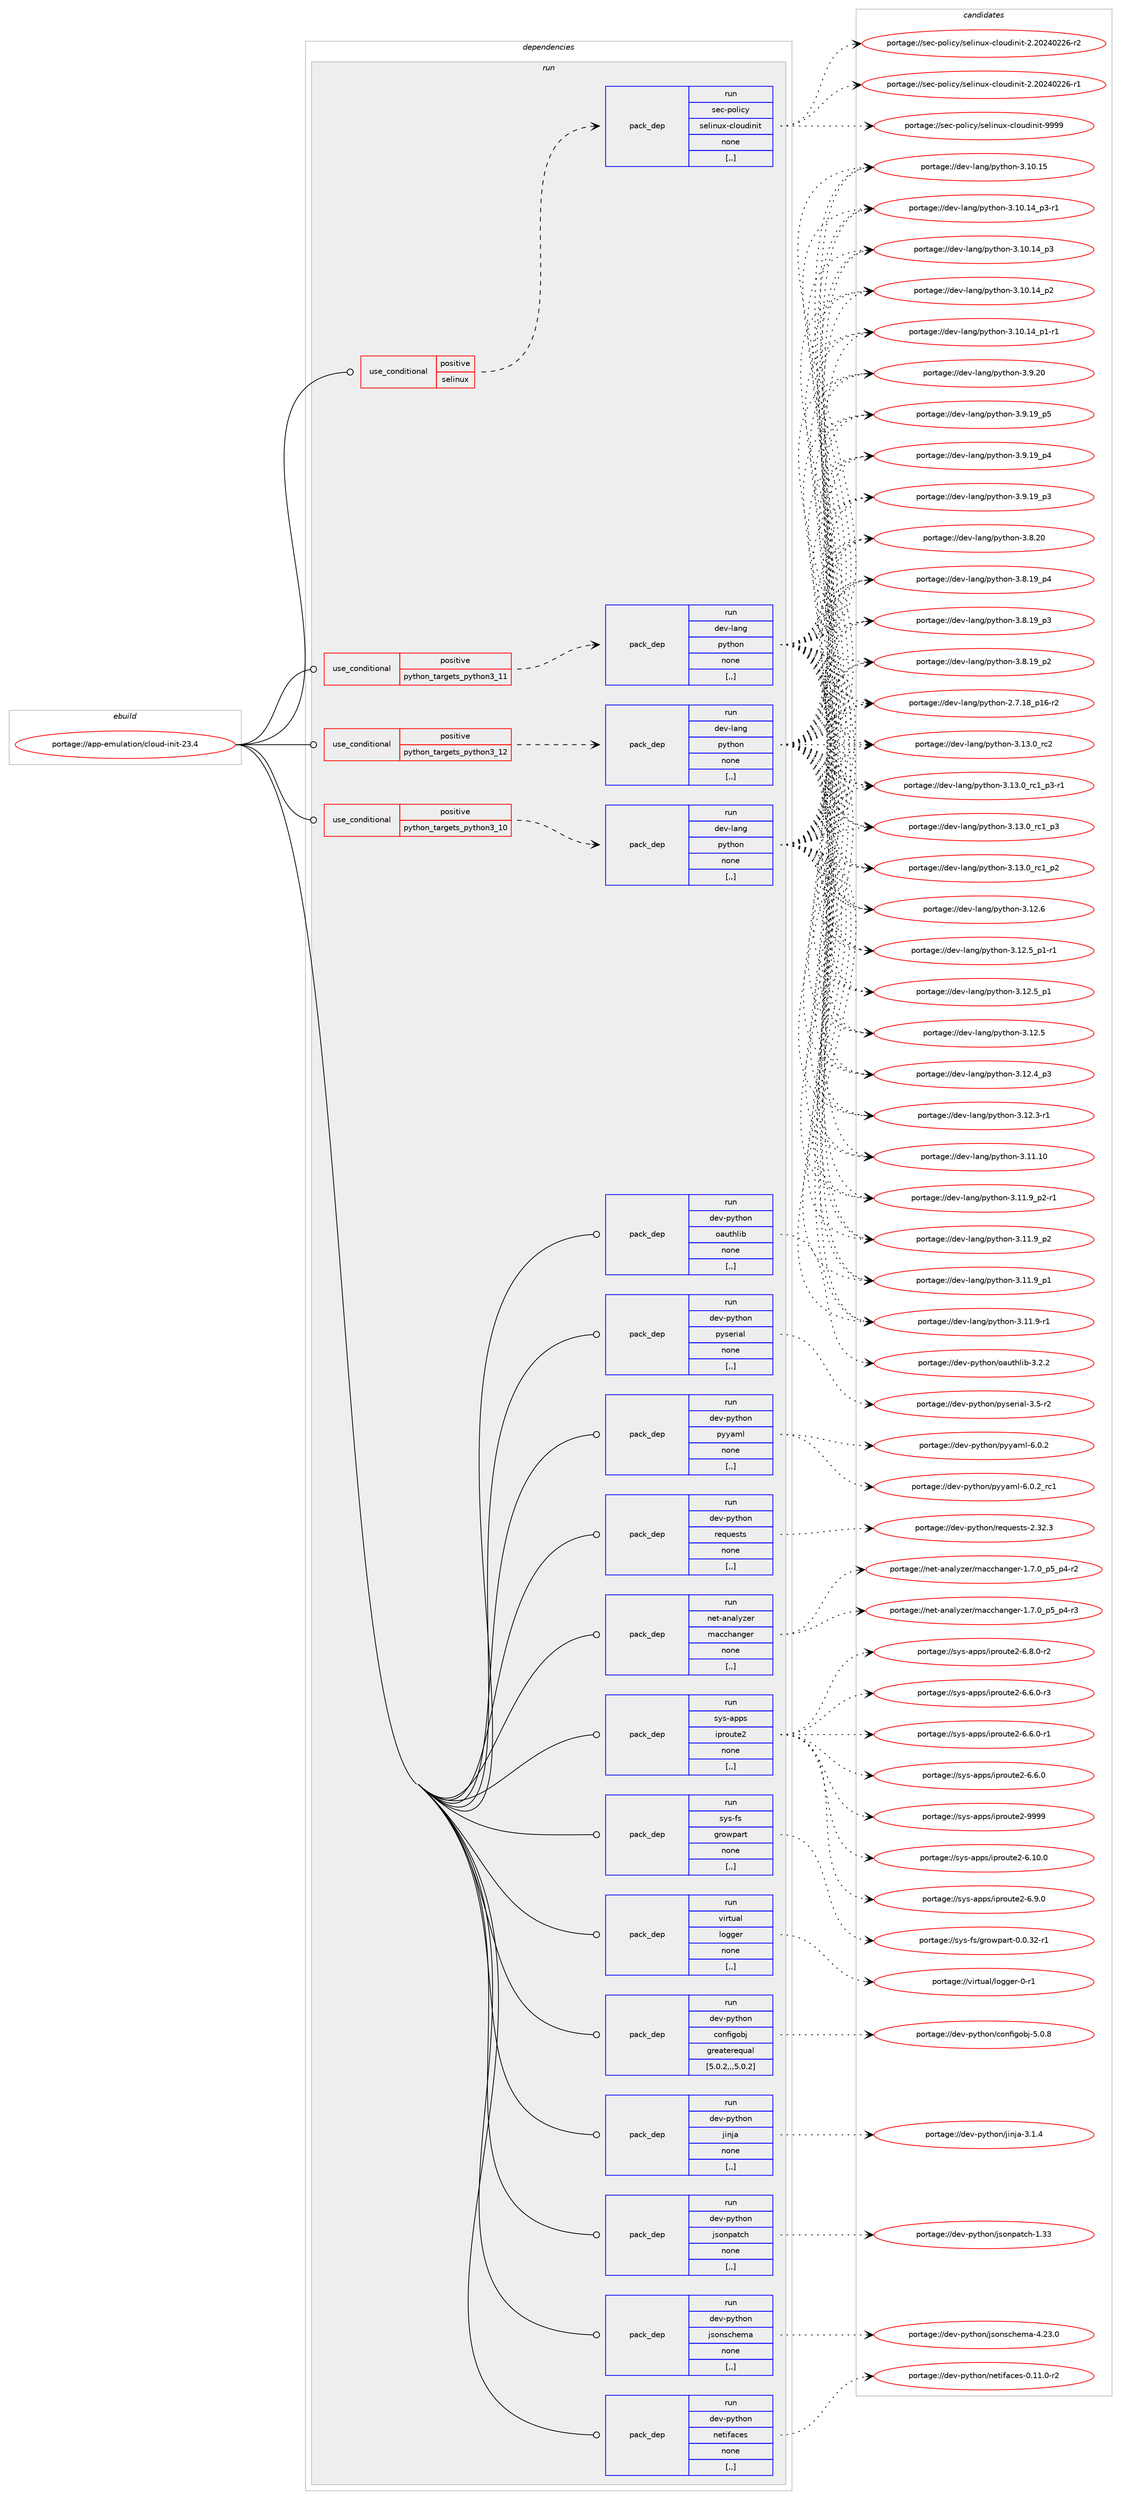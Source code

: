 digraph prolog {

# *************
# Graph options
# *************

newrank=true;
concentrate=true;
compound=true;
graph [rankdir=LR,fontname=Helvetica,fontsize=10,ranksep=1.5];#, ranksep=2.5, nodesep=0.2];
edge  [arrowhead=vee];
node  [fontname=Helvetica,fontsize=10];

# **********
# The ebuild
# **********

subgraph cluster_leftcol {
color=gray;
label=<<i>ebuild</i>>;
id [label="portage://app-emulation/cloud-init-23.4", color=red, width=4, href="../app-emulation/cloud-init-23.4.svg"];
}

# ****************
# The dependencies
# ****************

subgraph cluster_midcol {
color=gray;
label=<<i>dependencies</i>>;
subgraph cluster_compile {
fillcolor="#eeeeee";
style=filled;
label=<<i>compile</i>>;
}
subgraph cluster_compileandrun {
fillcolor="#eeeeee";
style=filled;
label=<<i>compile and run</i>>;
}
subgraph cluster_run {
fillcolor="#eeeeee";
style=filled;
label=<<i>run</i>>;
subgraph cond136195 {
dependency517515 [label=<<TABLE BORDER="0" CELLBORDER="1" CELLSPACING="0" CELLPADDING="4"><TR><TD ROWSPAN="3" CELLPADDING="10">use_conditional</TD></TR><TR><TD>positive</TD></TR><TR><TD>python_targets_python3_10</TD></TR></TABLE>>, shape=none, color=red];
subgraph pack377569 {
dependency517516 [label=<<TABLE BORDER="0" CELLBORDER="1" CELLSPACING="0" CELLPADDING="4" WIDTH="220"><TR><TD ROWSPAN="6" CELLPADDING="30">pack_dep</TD></TR><TR><TD WIDTH="110">run</TD></TR><TR><TD>dev-lang</TD></TR><TR><TD>python</TD></TR><TR><TD>none</TD></TR><TR><TD>[,,]</TD></TR></TABLE>>, shape=none, color=blue];
}
dependency517515:e -> dependency517516:w [weight=20,style="dashed",arrowhead="vee"];
}
id:e -> dependency517515:w [weight=20,style="solid",arrowhead="odot"];
subgraph cond136196 {
dependency517517 [label=<<TABLE BORDER="0" CELLBORDER="1" CELLSPACING="0" CELLPADDING="4"><TR><TD ROWSPAN="3" CELLPADDING="10">use_conditional</TD></TR><TR><TD>positive</TD></TR><TR><TD>python_targets_python3_11</TD></TR></TABLE>>, shape=none, color=red];
subgraph pack377570 {
dependency517518 [label=<<TABLE BORDER="0" CELLBORDER="1" CELLSPACING="0" CELLPADDING="4" WIDTH="220"><TR><TD ROWSPAN="6" CELLPADDING="30">pack_dep</TD></TR><TR><TD WIDTH="110">run</TD></TR><TR><TD>dev-lang</TD></TR><TR><TD>python</TD></TR><TR><TD>none</TD></TR><TR><TD>[,,]</TD></TR></TABLE>>, shape=none, color=blue];
}
dependency517517:e -> dependency517518:w [weight=20,style="dashed",arrowhead="vee"];
}
id:e -> dependency517517:w [weight=20,style="solid",arrowhead="odot"];
subgraph cond136197 {
dependency517519 [label=<<TABLE BORDER="0" CELLBORDER="1" CELLSPACING="0" CELLPADDING="4"><TR><TD ROWSPAN="3" CELLPADDING="10">use_conditional</TD></TR><TR><TD>positive</TD></TR><TR><TD>python_targets_python3_12</TD></TR></TABLE>>, shape=none, color=red];
subgraph pack377571 {
dependency517520 [label=<<TABLE BORDER="0" CELLBORDER="1" CELLSPACING="0" CELLPADDING="4" WIDTH="220"><TR><TD ROWSPAN="6" CELLPADDING="30">pack_dep</TD></TR><TR><TD WIDTH="110">run</TD></TR><TR><TD>dev-lang</TD></TR><TR><TD>python</TD></TR><TR><TD>none</TD></TR><TR><TD>[,,]</TD></TR></TABLE>>, shape=none, color=blue];
}
dependency517519:e -> dependency517520:w [weight=20,style="dashed",arrowhead="vee"];
}
id:e -> dependency517519:w [weight=20,style="solid",arrowhead="odot"];
subgraph cond136198 {
dependency517521 [label=<<TABLE BORDER="0" CELLBORDER="1" CELLSPACING="0" CELLPADDING="4"><TR><TD ROWSPAN="3" CELLPADDING="10">use_conditional</TD></TR><TR><TD>positive</TD></TR><TR><TD>selinux</TD></TR></TABLE>>, shape=none, color=red];
subgraph pack377572 {
dependency517522 [label=<<TABLE BORDER="0" CELLBORDER="1" CELLSPACING="0" CELLPADDING="4" WIDTH="220"><TR><TD ROWSPAN="6" CELLPADDING="30">pack_dep</TD></TR><TR><TD WIDTH="110">run</TD></TR><TR><TD>sec-policy</TD></TR><TR><TD>selinux-cloudinit</TD></TR><TR><TD>none</TD></TR><TR><TD>[,,]</TD></TR></TABLE>>, shape=none, color=blue];
}
dependency517521:e -> dependency517522:w [weight=20,style="dashed",arrowhead="vee"];
}
id:e -> dependency517521:w [weight=20,style="solid",arrowhead="odot"];
subgraph pack377573 {
dependency517523 [label=<<TABLE BORDER="0" CELLBORDER="1" CELLSPACING="0" CELLPADDING="4" WIDTH="220"><TR><TD ROWSPAN="6" CELLPADDING="30">pack_dep</TD></TR><TR><TD WIDTH="110">run</TD></TR><TR><TD>dev-python</TD></TR><TR><TD>configobj</TD></TR><TR><TD>greaterequal</TD></TR><TR><TD>[5.0.2,,,5.0.2]</TD></TR></TABLE>>, shape=none, color=blue];
}
id:e -> dependency517523:w [weight=20,style="solid",arrowhead="odot"];
subgraph pack377574 {
dependency517524 [label=<<TABLE BORDER="0" CELLBORDER="1" CELLSPACING="0" CELLPADDING="4" WIDTH="220"><TR><TD ROWSPAN="6" CELLPADDING="30">pack_dep</TD></TR><TR><TD WIDTH="110">run</TD></TR><TR><TD>dev-python</TD></TR><TR><TD>jinja</TD></TR><TR><TD>none</TD></TR><TR><TD>[,,]</TD></TR></TABLE>>, shape=none, color=blue];
}
id:e -> dependency517524:w [weight=20,style="solid",arrowhead="odot"];
subgraph pack377575 {
dependency517525 [label=<<TABLE BORDER="0" CELLBORDER="1" CELLSPACING="0" CELLPADDING="4" WIDTH="220"><TR><TD ROWSPAN="6" CELLPADDING="30">pack_dep</TD></TR><TR><TD WIDTH="110">run</TD></TR><TR><TD>dev-python</TD></TR><TR><TD>jsonpatch</TD></TR><TR><TD>none</TD></TR><TR><TD>[,,]</TD></TR></TABLE>>, shape=none, color=blue];
}
id:e -> dependency517525:w [weight=20,style="solid",arrowhead="odot"];
subgraph pack377576 {
dependency517526 [label=<<TABLE BORDER="0" CELLBORDER="1" CELLSPACING="0" CELLPADDING="4" WIDTH="220"><TR><TD ROWSPAN="6" CELLPADDING="30">pack_dep</TD></TR><TR><TD WIDTH="110">run</TD></TR><TR><TD>dev-python</TD></TR><TR><TD>jsonschema</TD></TR><TR><TD>none</TD></TR><TR><TD>[,,]</TD></TR></TABLE>>, shape=none, color=blue];
}
id:e -> dependency517526:w [weight=20,style="solid",arrowhead="odot"];
subgraph pack377577 {
dependency517527 [label=<<TABLE BORDER="0" CELLBORDER="1" CELLSPACING="0" CELLPADDING="4" WIDTH="220"><TR><TD ROWSPAN="6" CELLPADDING="30">pack_dep</TD></TR><TR><TD WIDTH="110">run</TD></TR><TR><TD>dev-python</TD></TR><TR><TD>netifaces</TD></TR><TR><TD>none</TD></TR><TR><TD>[,,]</TD></TR></TABLE>>, shape=none, color=blue];
}
id:e -> dependency517527:w [weight=20,style="solid",arrowhead="odot"];
subgraph pack377578 {
dependency517528 [label=<<TABLE BORDER="0" CELLBORDER="1" CELLSPACING="0" CELLPADDING="4" WIDTH="220"><TR><TD ROWSPAN="6" CELLPADDING="30">pack_dep</TD></TR><TR><TD WIDTH="110">run</TD></TR><TR><TD>dev-python</TD></TR><TR><TD>oauthlib</TD></TR><TR><TD>none</TD></TR><TR><TD>[,,]</TD></TR></TABLE>>, shape=none, color=blue];
}
id:e -> dependency517528:w [weight=20,style="solid",arrowhead="odot"];
subgraph pack377579 {
dependency517529 [label=<<TABLE BORDER="0" CELLBORDER="1" CELLSPACING="0" CELLPADDING="4" WIDTH="220"><TR><TD ROWSPAN="6" CELLPADDING="30">pack_dep</TD></TR><TR><TD WIDTH="110">run</TD></TR><TR><TD>dev-python</TD></TR><TR><TD>pyserial</TD></TR><TR><TD>none</TD></TR><TR><TD>[,,]</TD></TR></TABLE>>, shape=none, color=blue];
}
id:e -> dependency517529:w [weight=20,style="solid",arrowhead="odot"];
subgraph pack377580 {
dependency517530 [label=<<TABLE BORDER="0" CELLBORDER="1" CELLSPACING="0" CELLPADDING="4" WIDTH="220"><TR><TD ROWSPAN="6" CELLPADDING="30">pack_dep</TD></TR><TR><TD WIDTH="110">run</TD></TR><TR><TD>dev-python</TD></TR><TR><TD>pyyaml</TD></TR><TR><TD>none</TD></TR><TR><TD>[,,]</TD></TR></TABLE>>, shape=none, color=blue];
}
id:e -> dependency517530:w [weight=20,style="solid",arrowhead="odot"];
subgraph pack377581 {
dependency517531 [label=<<TABLE BORDER="0" CELLBORDER="1" CELLSPACING="0" CELLPADDING="4" WIDTH="220"><TR><TD ROWSPAN="6" CELLPADDING="30">pack_dep</TD></TR><TR><TD WIDTH="110">run</TD></TR><TR><TD>dev-python</TD></TR><TR><TD>requests</TD></TR><TR><TD>none</TD></TR><TR><TD>[,,]</TD></TR></TABLE>>, shape=none, color=blue];
}
id:e -> dependency517531:w [weight=20,style="solid",arrowhead="odot"];
subgraph pack377582 {
dependency517532 [label=<<TABLE BORDER="0" CELLBORDER="1" CELLSPACING="0" CELLPADDING="4" WIDTH="220"><TR><TD ROWSPAN="6" CELLPADDING="30">pack_dep</TD></TR><TR><TD WIDTH="110">run</TD></TR><TR><TD>net-analyzer</TD></TR><TR><TD>macchanger</TD></TR><TR><TD>none</TD></TR><TR><TD>[,,]</TD></TR></TABLE>>, shape=none, color=blue];
}
id:e -> dependency517532:w [weight=20,style="solid",arrowhead="odot"];
subgraph pack377583 {
dependency517533 [label=<<TABLE BORDER="0" CELLBORDER="1" CELLSPACING="0" CELLPADDING="4" WIDTH="220"><TR><TD ROWSPAN="6" CELLPADDING="30">pack_dep</TD></TR><TR><TD WIDTH="110">run</TD></TR><TR><TD>sys-apps</TD></TR><TR><TD>iproute2</TD></TR><TR><TD>none</TD></TR><TR><TD>[,,]</TD></TR></TABLE>>, shape=none, color=blue];
}
id:e -> dependency517533:w [weight=20,style="solid",arrowhead="odot"];
subgraph pack377584 {
dependency517534 [label=<<TABLE BORDER="0" CELLBORDER="1" CELLSPACING="0" CELLPADDING="4" WIDTH="220"><TR><TD ROWSPAN="6" CELLPADDING="30">pack_dep</TD></TR><TR><TD WIDTH="110">run</TD></TR><TR><TD>sys-fs</TD></TR><TR><TD>growpart</TD></TR><TR><TD>none</TD></TR><TR><TD>[,,]</TD></TR></TABLE>>, shape=none, color=blue];
}
id:e -> dependency517534:w [weight=20,style="solid",arrowhead="odot"];
subgraph pack377585 {
dependency517535 [label=<<TABLE BORDER="0" CELLBORDER="1" CELLSPACING="0" CELLPADDING="4" WIDTH="220"><TR><TD ROWSPAN="6" CELLPADDING="30">pack_dep</TD></TR><TR><TD WIDTH="110">run</TD></TR><TR><TD>virtual</TD></TR><TR><TD>logger</TD></TR><TR><TD>none</TD></TR><TR><TD>[,,]</TD></TR></TABLE>>, shape=none, color=blue];
}
id:e -> dependency517535:w [weight=20,style="solid",arrowhead="odot"];
}
}

# **************
# The candidates
# **************

subgraph cluster_choices {
rank=same;
color=gray;
label=<<i>candidates</i>>;

subgraph choice377569 {
color=black;
nodesep=1;
choice10010111845108971101034711212111610411111045514649514648951149950 [label="portage://dev-lang/python-3.13.0_rc2", color=red, width=4,href="../dev-lang/python-3.13.0_rc2.svg"];
choice1001011184510897110103471121211161041111104551464951464895114994995112514511449 [label="portage://dev-lang/python-3.13.0_rc1_p3-r1", color=red, width=4,href="../dev-lang/python-3.13.0_rc1_p3-r1.svg"];
choice100101118451089711010347112121116104111110455146495146489511499499511251 [label="portage://dev-lang/python-3.13.0_rc1_p3", color=red, width=4,href="../dev-lang/python-3.13.0_rc1_p3.svg"];
choice100101118451089711010347112121116104111110455146495146489511499499511250 [label="portage://dev-lang/python-3.13.0_rc1_p2", color=red, width=4,href="../dev-lang/python-3.13.0_rc1_p2.svg"];
choice10010111845108971101034711212111610411111045514649504654 [label="portage://dev-lang/python-3.12.6", color=red, width=4,href="../dev-lang/python-3.12.6.svg"];
choice1001011184510897110103471121211161041111104551464950465395112494511449 [label="portage://dev-lang/python-3.12.5_p1-r1", color=red, width=4,href="../dev-lang/python-3.12.5_p1-r1.svg"];
choice100101118451089711010347112121116104111110455146495046539511249 [label="portage://dev-lang/python-3.12.5_p1", color=red, width=4,href="../dev-lang/python-3.12.5_p1.svg"];
choice10010111845108971101034711212111610411111045514649504653 [label="portage://dev-lang/python-3.12.5", color=red, width=4,href="../dev-lang/python-3.12.5.svg"];
choice100101118451089711010347112121116104111110455146495046529511251 [label="portage://dev-lang/python-3.12.4_p3", color=red, width=4,href="../dev-lang/python-3.12.4_p3.svg"];
choice100101118451089711010347112121116104111110455146495046514511449 [label="portage://dev-lang/python-3.12.3-r1", color=red, width=4,href="../dev-lang/python-3.12.3-r1.svg"];
choice1001011184510897110103471121211161041111104551464949464948 [label="portage://dev-lang/python-3.11.10", color=red, width=4,href="../dev-lang/python-3.11.10.svg"];
choice1001011184510897110103471121211161041111104551464949465795112504511449 [label="portage://dev-lang/python-3.11.9_p2-r1", color=red, width=4,href="../dev-lang/python-3.11.9_p2-r1.svg"];
choice100101118451089711010347112121116104111110455146494946579511250 [label="portage://dev-lang/python-3.11.9_p2", color=red, width=4,href="../dev-lang/python-3.11.9_p2.svg"];
choice100101118451089711010347112121116104111110455146494946579511249 [label="portage://dev-lang/python-3.11.9_p1", color=red, width=4,href="../dev-lang/python-3.11.9_p1.svg"];
choice100101118451089711010347112121116104111110455146494946574511449 [label="portage://dev-lang/python-3.11.9-r1", color=red, width=4,href="../dev-lang/python-3.11.9-r1.svg"];
choice1001011184510897110103471121211161041111104551464948464953 [label="portage://dev-lang/python-3.10.15", color=red, width=4,href="../dev-lang/python-3.10.15.svg"];
choice100101118451089711010347112121116104111110455146494846495295112514511449 [label="portage://dev-lang/python-3.10.14_p3-r1", color=red, width=4,href="../dev-lang/python-3.10.14_p3-r1.svg"];
choice10010111845108971101034711212111610411111045514649484649529511251 [label="portage://dev-lang/python-3.10.14_p3", color=red, width=4,href="../dev-lang/python-3.10.14_p3.svg"];
choice10010111845108971101034711212111610411111045514649484649529511250 [label="portage://dev-lang/python-3.10.14_p2", color=red, width=4,href="../dev-lang/python-3.10.14_p2.svg"];
choice100101118451089711010347112121116104111110455146494846495295112494511449 [label="portage://dev-lang/python-3.10.14_p1-r1", color=red, width=4,href="../dev-lang/python-3.10.14_p1-r1.svg"];
choice10010111845108971101034711212111610411111045514657465048 [label="portage://dev-lang/python-3.9.20", color=red, width=4,href="../dev-lang/python-3.9.20.svg"];
choice100101118451089711010347112121116104111110455146574649579511253 [label="portage://dev-lang/python-3.9.19_p5", color=red, width=4,href="../dev-lang/python-3.9.19_p5.svg"];
choice100101118451089711010347112121116104111110455146574649579511252 [label="portage://dev-lang/python-3.9.19_p4", color=red, width=4,href="../dev-lang/python-3.9.19_p4.svg"];
choice100101118451089711010347112121116104111110455146574649579511251 [label="portage://dev-lang/python-3.9.19_p3", color=red, width=4,href="../dev-lang/python-3.9.19_p3.svg"];
choice10010111845108971101034711212111610411111045514656465048 [label="portage://dev-lang/python-3.8.20", color=red, width=4,href="../dev-lang/python-3.8.20.svg"];
choice100101118451089711010347112121116104111110455146564649579511252 [label="portage://dev-lang/python-3.8.19_p4", color=red, width=4,href="../dev-lang/python-3.8.19_p4.svg"];
choice100101118451089711010347112121116104111110455146564649579511251 [label="portage://dev-lang/python-3.8.19_p3", color=red, width=4,href="../dev-lang/python-3.8.19_p3.svg"];
choice100101118451089711010347112121116104111110455146564649579511250 [label="portage://dev-lang/python-3.8.19_p2", color=red, width=4,href="../dev-lang/python-3.8.19_p2.svg"];
choice100101118451089711010347112121116104111110455046554649569511249544511450 [label="portage://dev-lang/python-2.7.18_p16-r2", color=red, width=4,href="../dev-lang/python-2.7.18_p16-r2.svg"];
dependency517516:e -> choice10010111845108971101034711212111610411111045514649514648951149950:w [style=dotted,weight="100"];
dependency517516:e -> choice1001011184510897110103471121211161041111104551464951464895114994995112514511449:w [style=dotted,weight="100"];
dependency517516:e -> choice100101118451089711010347112121116104111110455146495146489511499499511251:w [style=dotted,weight="100"];
dependency517516:e -> choice100101118451089711010347112121116104111110455146495146489511499499511250:w [style=dotted,weight="100"];
dependency517516:e -> choice10010111845108971101034711212111610411111045514649504654:w [style=dotted,weight="100"];
dependency517516:e -> choice1001011184510897110103471121211161041111104551464950465395112494511449:w [style=dotted,weight="100"];
dependency517516:e -> choice100101118451089711010347112121116104111110455146495046539511249:w [style=dotted,weight="100"];
dependency517516:e -> choice10010111845108971101034711212111610411111045514649504653:w [style=dotted,weight="100"];
dependency517516:e -> choice100101118451089711010347112121116104111110455146495046529511251:w [style=dotted,weight="100"];
dependency517516:e -> choice100101118451089711010347112121116104111110455146495046514511449:w [style=dotted,weight="100"];
dependency517516:e -> choice1001011184510897110103471121211161041111104551464949464948:w [style=dotted,weight="100"];
dependency517516:e -> choice1001011184510897110103471121211161041111104551464949465795112504511449:w [style=dotted,weight="100"];
dependency517516:e -> choice100101118451089711010347112121116104111110455146494946579511250:w [style=dotted,weight="100"];
dependency517516:e -> choice100101118451089711010347112121116104111110455146494946579511249:w [style=dotted,weight="100"];
dependency517516:e -> choice100101118451089711010347112121116104111110455146494946574511449:w [style=dotted,weight="100"];
dependency517516:e -> choice1001011184510897110103471121211161041111104551464948464953:w [style=dotted,weight="100"];
dependency517516:e -> choice100101118451089711010347112121116104111110455146494846495295112514511449:w [style=dotted,weight="100"];
dependency517516:e -> choice10010111845108971101034711212111610411111045514649484649529511251:w [style=dotted,weight="100"];
dependency517516:e -> choice10010111845108971101034711212111610411111045514649484649529511250:w [style=dotted,weight="100"];
dependency517516:e -> choice100101118451089711010347112121116104111110455146494846495295112494511449:w [style=dotted,weight="100"];
dependency517516:e -> choice10010111845108971101034711212111610411111045514657465048:w [style=dotted,weight="100"];
dependency517516:e -> choice100101118451089711010347112121116104111110455146574649579511253:w [style=dotted,weight="100"];
dependency517516:e -> choice100101118451089711010347112121116104111110455146574649579511252:w [style=dotted,weight="100"];
dependency517516:e -> choice100101118451089711010347112121116104111110455146574649579511251:w [style=dotted,weight="100"];
dependency517516:e -> choice10010111845108971101034711212111610411111045514656465048:w [style=dotted,weight="100"];
dependency517516:e -> choice100101118451089711010347112121116104111110455146564649579511252:w [style=dotted,weight="100"];
dependency517516:e -> choice100101118451089711010347112121116104111110455146564649579511251:w [style=dotted,weight="100"];
dependency517516:e -> choice100101118451089711010347112121116104111110455146564649579511250:w [style=dotted,weight="100"];
dependency517516:e -> choice100101118451089711010347112121116104111110455046554649569511249544511450:w [style=dotted,weight="100"];
}
subgraph choice377570 {
color=black;
nodesep=1;
choice10010111845108971101034711212111610411111045514649514648951149950 [label="portage://dev-lang/python-3.13.0_rc2", color=red, width=4,href="../dev-lang/python-3.13.0_rc2.svg"];
choice1001011184510897110103471121211161041111104551464951464895114994995112514511449 [label="portage://dev-lang/python-3.13.0_rc1_p3-r1", color=red, width=4,href="../dev-lang/python-3.13.0_rc1_p3-r1.svg"];
choice100101118451089711010347112121116104111110455146495146489511499499511251 [label="portage://dev-lang/python-3.13.0_rc1_p3", color=red, width=4,href="../dev-lang/python-3.13.0_rc1_p3.svg"];
choice100101118451089711010347112121116104111110455146495146489511499499511250 [label="portage://dev-lang/python-3.13.0_rc1_p2", color=red, width=4,href="../dev-lang/python-3.13.0_rc1_p2.svg"];
choice10010111845108971101034711212111610411111045514649504654 [label="portage://dev-lang/python-3.12.6", color=red, width=4,href="../dev-lang/python-3.12.6.svg"];
choice1001011184510897110103471121211161041111104551464950465395112494511449 [label="portage://dev-lang/python-3.12.5_p1-r1", color=red, width=4,href="../dev-lang/python-3.12.5_p1-r1.svg"];
choice100101118451089711010347112121116104111110455146495046539511249 [label="portage://dev-lang/python-3.12.5_p1", color=red, width=4,href="../dev-lang/python-3.12.5_p1.svg"];
choice10010111845108971101034711212111610411111045514649504653 [label="portage://dev-lang/python-3.12.5", color=red, width=4,href="../dev-lang/python-3.12.5.svg"];
choice100101118451089711010347112121116104111110455146495046529511251 [label="portage://dev-lang/python-3.12.4_p3", color=red, width=4,href="../dev-lang/python-3.12.4_p3.svg"];
choice100101118451089711010347112121116104111110455146495046514511449 [label="portage://dev-lang/python-3.12.3-r1", color=red, width=4,href="../dev-lang/python-3.12.3-r1.svg"];
choice1001011184510897110103471121211161041111104551464949464948 [label="portage://dev-lang/python-3.11.10", color=red, width=4,href="../dev-lang/python-3.11.10.svg"];
choice1001011184510897110103471121211161041111104551464949465795112504511449 [label="portage://dev-lang/python-3.11.9_p2-r1", color=red, width=4,href="../dev-lang/python-3.11.9_p2-r1.svg"];
choice100101118451089711010347112121116104111110455146494946579511250 [label="portage://dev-lang/python-3.11.9_p2", color=red, width=4,href="../dev-lang/python-3.11.9_p2.svg"];
choice100101118451089711010347112121116104111110455146494946579511249 [label="portage://dev-lang/python-3.11.9_p1", color=red, width=4,href="../dev-lang/python-3.11.9_p1.svg"];
choice100101118451089711010347112121116104111110455146494946574511449 [label="portage://dev-lang/python-3.11.9-r1", color=red, width=4,href="../dev-lang/python-3.11.9-r1.svg"];
choice1001011184510897110103471121211161041111104551464948464953 [label="portage://dev-lang/python-3.10.15", color=red, width=4,href="../dev-lang/python-3.10.15.svg"];
choice100101118451089711010347112121116104111110455146494846495295112514511449 [label="portage://dev-lang/python-3.10.14_p3-r1", color=red, width=4,href="../dev-lang/python-3.10.14_p3-r1.svg"];
choice10010111845108971101034711212111610411111045514649484649529511251 [label="portage://dev-lang/python-3.10.14_p3", color=red, width=4,href="../dev-lang/python-3.10.14_p3.svg"];
choice10010111845108971101034711212111610411111045514649484649529511250 [label="portage://dev-lang/python-3.10.14_p2", color=red, width=4,href="../dev-lang/python-3.10.14_p2.svg"];
choice100101118451089711010347112121116104111110455146494846495295112494511449 [label="portage://dev-lang/python-3.10.14_p1-r1", color=red, width=4,href="../dev-lang/python-3.10.14_p1-r1.svg"];
choice10010111845108971101034711212111610411111045514657465048 [label="portage://dev-lang/python-3.9.20", color=red, width=4,href="../dev-lang/python-3.9.20.svg"];
choice100101118451089711010347112121116104111110455146574649579511253 [label="portage://dev-lang/python-3.9.19_p5", color=red, width=4,href="../dev-lang/python-3.9.19_p5.svg"];
choice100101118451089711010347112121116104111110455146574649579511252 [label="portage://dev-lang/python-3.9.19_p4", color=red, width=4,href="../dev-lang/python-3.9.19_p4.svg"];
choice100101118451089711010347112121116104111110455146574649579511251 [label="portage://dev-lang/python-3.9.19_p3", color=red, width=4,href="../dev-lang/python-3.9.19_p3.svg"];
choice10010111845108971101034711212111610411111045514656465048 [label="portage://dev-lang/python-3.8.20", color=red, width=4,href="../dev-lang/python-3.8.20.svg"];
choice100101118451089711010347112121116104111110455146564649579511252 [label="portage://dev-lang/python-3.8.19_p4", color=red, width=4,href="../dev-lang/python-3.8.19_p4.svg"];
choice100101118451089711010347112121116104111110455146564649579511251 [label="portage://dev-lang/python-3.8.19_p3", color=red, width=4,href="../dev-lang/python-3.8.19_p3.svg"];
choice100101118451089711010347112121116104111110455146564649579511250 [label="portage://dev-lang/python-3.8.19_p2", color=red, width=4,href="../dev-lang/python-3.8.19_p2.svg"];
choice100101118451089711010347112121116104111110455046554649569511249544511450 [label="portage://dev-lang/python-2.7.18_p16-r2", color=red, width=4,href="../dev-lang/python-2.7.18_p16-r2.svg"];
dependency517518:e -> choice10010111845108971101034711212111610411111045514649514648951149950:w [style=dotted,weight="100"];
dependency517518:e -> choice1001011184510897110103471121211161041111104551464951464895114994995112514511449:w [style=dotted,weight="100"];
dependency517518:e -> choice100101118451089711010347112121116104111110455146495146489511499499511251:w [style=dotted,weight="100"];
dependency517518:e -> choice100101118451089711010347112121116104111110455146495146489511499499511250:w [style=dotted,weight="100"];
dependency517518:e -> choice10010111845108971101034711212111610411111045514649504654:w [style=dotted,weight="100"];
dependency517518:e -> choice1001011184510897110103471121211161041111104551464950465395112494511449:w [style=dotted,weight="100"];
dependency517518:e -> choice100101118451089711010347112121116104111110455146495046539511249:w [style=dotted,weight="100"];
dependency517518:e -> choice10010111845108971101034711212111610411111045514649504653:w [style=dotted,weight="100"];
dependency517518:e -> choice100101118451089711010347112121116104111110455146495046529511251:w [style=dotted,weight="100"];
dependency517518:e -> choice100101118451089711010347112121116104111110455146495046514511449:w [style=dotted,weight="100"];
dependency517518:e -> choice1001011184510897110103471121211161041111104551464949464948:w [style=dotted,weight="100"];
dependency517518:e -> choice1001011184510897110103471121211161041111104551464949465795112504511449:w [style=dotted,weight="100"];
dependency517518:e -> choice100101118451089711010347112121116104111110455146494946579511250:w [style=dotted,weight="100"];
dependency517518:e -> choice100101118451089711010347112121116104111110455146494946579511249:w [style=dotted,weight="100"];
dependency517518:e -> choice100101118451089711010347112121116104111110455146494946574511449:w [style=dotted,weight="100"];
dependency517518:e -> choice1001011184510897110103471121211161041111104551464948464953:w [style=dotted,weight="100"];
dependency517518:e -> choice100101118451089711010347112121116104111110455146494846495295112514511449:w [style=dotted,weight="100"];
dependency517518:e -> choice10010111845108971101034711212111610411111045514649484649529511251:w [style=dotted,weight="100"];
dependency517518:e -> choice10010111845108971101034711212111610411111045514649484649529511250:w [style=dotted,weight="100"];
dependency517518:e -> choice100101118451089711010347112121116104111110455146494846495295112494511449:w [style=dotted,weight="100"];
dependency517518:e -> choice10010111845108971101034711212111610411111045514657465048:w [style=dotted,weight="100"];
dependency517518:e -> choice100101118451089711010347112121116104111110455146574649579511253:w [style=dotted,weight="100"];
dependency517518:e -> choice100101118451089711010347112121116104111110455146574649579511252:w [style=dotted,weight="100"];
dependency517518:e -> choice100101118451089711010347112121116104111110455146574649579511251:w [style=dotted,weight="100"];
dependency517518:e -> choice10010111845108971101034711212111610411111045514656465048:w [style=dotted,weight="100"];
dependency517518:e -> choice100101118451089711010347112121116104111110455146564649579511252:w [style=dotted,weight="100"];
dependency517518:e -> choice100101118451089711010347112121116104111110455146564649579511251:w [style=dotted,weight="100"];
dependency517518:e -> choice100101118451089711010347112121116104111110455146564649579511250:w [style=dotted,weight="100"];
dependency517518:e -> choice100101118451089711010347112121116104111110455046554649569511249544511450:w [style=dotted,weight="100"];
}
subgraph choice377571 {
color=black;
nodesep=1;
choice10010111845108971101034711212111610411111045514649514648951149950 [label="portage://dev-lang/python-3.13.0_rc2", color=red, width=4,href="../dev-lang/python-3.13.0_rc2.svg"];
choice1001011184510897110103471121211161041111104551464951464895114994995112514511449 [label="portage://dev-lang/python-3.13.0_rc1_p3-r1", color=red, width=4,href="../dev-lang/python-3.13.0_rc1_p3-r1.svg"];
choice100101118451089711010347112121116104111110455146495146489511499499511251 [label="portage://dev-lang/python-3.13.0_rc1_p3", color=red, width=4,href="../dev-lang/python-3.13.0_rc1_p3.svg"];
choice100101118451089711010347112121116104111110455146495146489511499499511250 [label="portage://dev-lang/python-3.13.0_rc1_p2", color=red, width=4,href="../dev-lang/python-3.13.0_rc1_p2.svg"];
choice10010111845108971101034711212111610411111045514649504654 [label="portage://dev-lang/python-3.12.6", color=red, width=4,href="../dev-lang/python-3.12.6.svg"];
choice1001011184510897110103471121211161041111104551464950465395112494511449 [label="portage://dev-lang/python-3.12.5_p1-r1", color=red, width=4,href="../dev-lang/python-3.12.5_p1-r1.svg"];
choice100101118451089711010347112121116104111110455146495046539511249 [label="portage://dev-lang/python-3.12.5_p1", color=red, width=4,href="../dev-lang/python-3.12.5_p1.svg"];
choice10010111845108971101034711212111610411111045514649504653 [label="portage://dev-lang/python-3.12.5", color=red, width=4,href="../dev-lang/python-3.12.5.svg"];
choice100101118451089711010347112121116104111110455146495046529511251 [label="portage://dev-lang/python-3.12.4_p3", color=red, width=4,href="../dev-lang/python-3.12.4_p3.svg"];
choice100101118451089711010347112121116104111110455146495046514511449 [label="portage://dev-lang/python-3.12.3-r1", color=red, width=4,href="../dev-lang/python-3.12.3-r1.svg"];
choice1001011184510897110103471121211161041111104551464949464948 [label="portage://dev-lang/python-3.11.10", color=red, width=4,href="../dev-lang/python-3.11.10.svg"];
choice1001011184510897110103471121211161041111104551464949465795112504511449 [label="portage://dev-lang/python-3.11.9_p2-r1", color=red, width=4,href="../dev-lang/python-3.11.9_p2-r1.svg"];
choice100101118451089711010347112121116104111110455146494946579511250 [label="portage://dev-lang/python-3.11.9_p2", color=red, width=4,href="../dev-lang/python-3.11.9_p2.svg"];
choice100101118451089711010347112121116104111110455146494946579511249 [label="portage://dev-lang/python-3.11.9_p1", color=red, width=4,href="../dev-lang/python-3.11.9_p1.svg"];
choice100101118451089711010347112121116104111110455146494946574511449 [label="portage://dev-lang/python-3.11.9-r1", color=red, width=4,href="../dev-lang/python-3.11.9-r1.svg"];
choice1001011184510897110103471121211161041111104551464948464953 [label="portage://dev-lang/python-3.10.15", color=red, width=4,href="../dev-lang/python-3.10.15.svg"];
choice100101118451089711010347112121116104111110455146494846495295112514511449 [label="portage://dev-lang/python-3.10.14_p3-r1", color=red, width=4,href="../dev-lang/python-3.10.14_p3-r1.svg"];
choice10010111845108971101034711212111610411111045514649484649529511251 [label="portage://dev-lang/python-3.10.14_p3", color=red, width=4,href="../dev-lang/python-3.10.14_p3.svg"];
choice10010111845108971101034711212111610411111045514649484649529511250 [label="portage://dev-lang/python-3.10.14_p2", color=red, width=4,href="../dev-lang/python-3.10.14_p2.svg"];
choice100101118451089711010347112121116104111110455146494846495295112494511449 [label="portage://dev-lang/python-3.10.14_p1-r1", color=red, width=4,href="../dev-lang/python-3.10.14_p1-r1.svg"];
choice10010111845108971101034711212111610411111045514657465048 [label="portage://dev-lang/python-3.9.20", color=red, width=4,href="../dev-lang/python-3.9.20.svg"];
choice100101118451089711010347112121116104111110455146574649579511253 [label="portage://dev-lang/python-3.9.19_p5", color=red, width=4,href="../dev-lang/python-3.9.19_p5.svg"];
choice100101118451089711010347112121116104111110455146574649579511252 [label="portage://dev-lang/python-3.9.19_p4", color=red, width=4,href="../dev-lang/python-3.9.19_p4.svg"];
choice100101118451089711010347112121116104111110455146574649579511251 [label="portage://dev-lang/python-3.9.19_p3", color=red, width=4,href="../dev-lang/python-3.9.19_p3.svg"];
choice10010111845108971101034711212111610411111045514656465048 [label="portage://dev-lang/python-3.8.20", color=red, width=4,href="../dev-lang/python-3.8.20.svg"];
choice100101118451089711010347112121116104111110455146564649579511252 [label="portage://dev-lang/python-3.8.19_p4", color=red, width=4,href="../dev-lang/python-3.8.19_p4.svg"];
choice100101118451089711010347112121116104111110455146564649579511251 [label="portage://dev-lang/python-3.8.19_p3", color=red, width=4,href="../dev-lang/python-3.8.19_p3.svg"];
choice100101118451089711010347112121116104111110455146564649579511250 [label="portage://dev-lang/python-3.8.19_p2", color=red, width=4,href="../dev-lang/python-3.8.19_p2.svg"];
choice100101118451089711010347112121116104111110455046554649569511249544511450 [label="portage://dev-lang/python-2.7.18_p16-r2", color=red, width=4,href="../dev-lang/python-2.7.18_p16-r2.svg"];
dependency517520:e -> choice10010111845108971101034711212111610411111045514649514648951149950:w [style=dotted,weight="100"];
dependency517520:e -> choice1001011184510897110103471121211161041111104551464951464895114994995112514511449:w [style=dotted,weight="100"];
dependency517520:e -> choice100101118451089711010347112121116104111110455146495146489511499499511251:w [style=dotted,weight="100"];
dependency517520:e -> choice100101118451089711010347112121116104111110455146495146489511499499511250:w [style=dotted,weight="100"];
dependency517520:e -> choice10010111845108971101034711212111610411111045514649504654:w [style=dotted,weight="100"];
dependency517520:e -> choice1001011184510897110103471121211161041111104551464950465395112494511449:w [style=dotted,weight="100"];
dependency517520:e -> choice100101118451089711010347112121116104111110455146495046539511249:w [style=dotted,weight="100"];
dependency517520:e -> choice10010111845108971101034711212111610411111045514649504653:w [style=dotted,weight="100"];
dependency517520:e -> choice100101118451089711010347112121116104111110455146495046529511251:w [style=dotted,weight="100"];
dependency517520:e -> choice100101118451089711010347112121116104111110455146495046514511449:w [style=dotted,weight="100"];
dependency517520:e -> choice1001011184510897110103471121211161041111104551464949464948:w [style=dotted,weight="100"];
dependency517520:e -> choice1001011184510897110103471121211161041111104551464949465795112504511449:w [style=dotted,weight="100"];
dependency517520:e -> choice100101118451089711010347112121116104111110455146494946579511250:w [style=dotted,weight="100"];
dependency517520:e -> choice100101118451089711010347112121116104111110455146494946579511249:w [style=dotted,weight="100"];
dependency517520:e -> choice100101118451089711010347112121116104111110455146494946574511449:w [style=dotted,weight="100"];
dependency517520:e -> choice1001011184510897110103471121211161041111104551464948464953:w [style=dotted,weight="100"];
dependency517520:e -> choice100101118451089711010347112121116104111110455146494846495295112514511449:w [style=dotted,weight="100"];
dependency517520:e -> choice10010111845108971101034711212111610411111045514649484649529511251:w [style=dotted,weight="100"];
dependency517520:e -> choice10010111845108971101034711212111610411111045514649484649529511250:w [style=dotted,weight="100"];
dependency517520:e -> choice100101118451089711010347112121116104111110455146494846495295112494511449:w [style=dotted,weight="100"];
dependency517520:e -> choice10010111845108971101034711212111610411111045514657465048:w [style=dotted,weight="100"];
dependency517520:e -> choice100101118451089711010347112121116104111110455146574649579511253:w [style=dotted,weight="100"];
dependency517520:e -> choice100101118451089711010347112121116104111110455146574649579511252:w [style=dotted,weight="100"];
dependency517520:e -> choice100101118451089711010347112121116104111110455146574649579511251:w [style=dotted,weight="100"];
dependency517520:e -> choice10010111845108971101034711212111610411111045514656465048:w [style=dotted,weight="100"];
dependency517520:e -> choice100101118451089711010347112121116104111110455146564649579511252:w [style=dotted,weight="100"];
dependency517520:e -> choice100101118451089711010347112121116104111110455146564649579511251:w [style=dotted,weight="100"];
dependency517520:e -> choice100101118451089711010347112121116104111110455146564649579511250:w [style=dotted,weight="100"];
dependency517520:e -> choice100101118451089711010347112121116104111110455046554649569511249544511450:w [style=dotted,weight="100"];
}
subgraph choice377572 {
color=black;
nodesep=1;
choice1151019945112111108105991214711510110810511011712045991081111171001051101051164557575757 [label="portage://sec-policy/selinux-cloudinit-9999", color=red, width=4,href="../sec-policy/selinux-cloudinit-9999.svg"];
choice11510199451121111081059912147115101108105110117120459910811111710010511010511645504650485052485050544511450 [label="portage://sec-policy/selinux-cloudinit-2.20240226-r2", color=red, width=4,href="../sec-policy/selinux-cloudinit-2.20240226-r2.svg"];
choice11510199451121111081059912147115101108105110117120459910811111710010511010511645504650485052485050544511449 [label="portage://sec-policy/selinux-cloudinit-2.20240226-r1", color=red, width=4,href="../sec-policy/selinux-cloudinit-2.20240226-r1.svg"];
dependency517522:e -> choice1151019945112111108105991214711510110810511011712045991081111171001051101051164557575757:w [style=dotted,weight="100"];
dependency517522:e -> choice11510199451121111081059912147115101108105110117120459910811111710010511010511645504650485052485050544511450:w [style=dotted,weight="100"];
dependency517522:e -> choice11510199451121111081059912147115101108105110117120459910811111710010511010511645504650485052485050544511449:w [style=dotted,weight="100"];
}
subgraph choice377573 {
color=black;
nodesep=1;
choice10010111845112121116104111110479911111010210510311198106455346484656 [label="portage://dev-python/configobj-5.0.8", color=red, width=4,href="../dev-python/configobj-5.0.8.svg"];
dependency517523:e -> choice10010111845112121116104111110479911111010210510311198106455346484656:w [style=dotted,weight="100"];
}
subgraph choice377574 {
color=black;
nodesep=1;
choice100101118451121211161041111104710610511010697455146494652 [label="portage://dev-python/jinja-3.1.4", color=red, width=4,href="../dev-python/jinja-3.1.4.svg"];
dependency517524:e -> choice100101118451121211161041111104710610511010697455146494652:w [style=dotted,weight="100"];
}
subgraph choice377575 {
color=black;
nodesep=1;
choice100101118451121211161041111104710611511111011297116991044549465151 [label="portage://dev-python/jsonpatch-1.33", color=red, width=4,href="../dev-python/jsonpatch-1.33.svg"];
dependency517525:e -> choice100101118451121211161041111104710611511111011297116991044549465151:w [style=dotted,weight="100"];
}
subgraph choice377576 {
color=black;
nodesep=1;
choice1001011184511212111610411111047106115111110115991041011099745524650514648 [label="portage://dev-python/jsonschema-4.23.0", color=red, width=4,href="../dev-python/jsonschema-4.23.0.svg"];
dependency517526:e -> choice1001011184511212111610411111047106115111110115991041011099745524650514648:w [style=dotted,weight="100"];
}
subgraph choice377577 {
color=black;
nodesep=1;
choice10010111845112121116104111110471101011161051029799101115454846494946484511450 [label="portage://dev-python/netifaces-0.11.0-r2", color=red, width=4,href="../dev-python/netifaces-0.11.0-r2.svg"];
dependency517527:e -> choice10010111845112121116104111110471101011161051029799101115454846494946484511450:w [style=dotted,weight="100"];
}
subgraph choice377578 {
color=black;
nodesep=1;
choice10010111845112121116104111110471119711711610410810598455146504650 [label="portage://dev-python/oauthlib-3.2.2", color=red, width=4,href="../dev-python/oauthlib-3.2.2.svg"];
dependency517528:e -> choice10010111845112121116104111110471119711711610410810598455146504650:w [style=dotted,weight="100"];
}
subgraph choice377579 {
color=black;
nodesep=1;
choice100101118451121211161041111104711212111510111410597108455146534511450 [label="portage://dev-python/pyserial-3.5-r2", color=red, width=4,href="../dev-python/pyserial-3.5-r2.svg"];
dependency517529:e -> choice100101118451121211161041111104711212111510111410597108455146534511450:w [style=dotted,weight="100"];
}
subgraph choice377580 {
color=black;
nodesep=1;
choice100101118451121211161041111104711212112197109108455446484650951149949 [label="portage://dev-python/pyyaml-6.0.2_rc1", color=red, width=4,href="../dev-python/pyyaml-6.0.2_rc1.svg"];
choice100101118451121211161041111104711212112197109108455446484650 [label="portage://dev-python/pyyaml-6.0.2", color=red, width=4,href="../dev-python/pyyaml-6.0.2.svg"];
dependency517530:e -> choice100101118451121211161041111104711212112197109108455446484650951149949:w [style=dotted,weight="100"];
dependency517530:e -> choice100101118451121211161041111104711212112197109108455446484650:w [style=dotted,weight="100"];
}
subgraph choice377581 {
color=black;
nodesep=1;
choice100101118451121211161041111104711410111311710111511611545504651504651 [label="portage://dev-python/requests-2.32.3", color=red, width=4,href="../dev-python/requests-2.32.3.svg"];
dependency517531:e -> choice100101118451121211161041111104711410111311710111511611545504651504651:w [style=dotted,weight="100"];
}
subgraph choice377582 {
color=black;
nodesep=1;
choice1101011164597110971081211221011144710997999910497110103101114454946554648951125395112524511451 [label="portage://net-analyzer/macchanger-1.7.0_p5_p4-r3", color=red, width=4,href="../net-analyzer/macchanger-1.7.0_p5_p4-r3.svg"];
choice1101011164597110971081211221011144710997999910497110103101114454946554648951125395112524511450 [label="portage://net-analyzer/macchanger-1.7.0_p5_p4-r2", color=red, width=4,href="../net-analyzer/macchanger-1.7.0_p5_p4-r2.svg"];
dependency517532:e -> choice1101011164597110971081211221011144710997999910497110103101114454946554648951125395112524511451:w [style=dotted,weight="100"];
dependency517532:e -> choice1101011164597110971081211221011144710997999910497110103101114454946554648951125395112524511450:w [style=dotted,weight="100"];
}
subgraph choice377583 {
color=black;
nodesep=1;
choice115121115459711211211547105112114111117116101504557575757 [label="portage://sys-apps/iproute2-9999", color=red, width=4,href="../sys-apps/iproute2-9999.svg"];
choice1151211154597112112115471051121141111171161015045544649484648 [label="portage://sys-apps/iproute2-6.10.0", color=red, width=4,href="../sys-apps/iproute2-6.10.0.svg"];
choice11512111545971121121154710511211411111711610150455446574648 [label="portage://sys-apps/iproute2-6.9.0", color=red, width=4,href="../sys-apps/iproute2-6.9.0.svg"];
choice115121115459711211211547105112114111117116101504554465646484511450 [label="portage://sys-apps/iproute2-6.8.0-r2", color=red, width=4,href="../sys-apps/iproute2-6.8.0-r2.svg"];
choice115121115459711211211547105112114111117116101504554465446484511451 [label="portage://sys-apps/iproute2-6.6.0-r3", color=red, width=4,href="../sys-apps/iproute2-6.6.0-r3.svg"];
choice115121115459711211211547105112114111117116101504554465446484511449 [label="portage://sys-apps/iproute2-6.6.0-r1", color=red, width=4,href="../sys-apps/iproute2-6.6.0-r1.svg"];
choice11512111545971121121154710511211411111711610150455446544648 [label="portage://sys-apps/iproute2-6.6.0", color=red, width=4,href="../sys-apps/iproute2-6.6.0.svg"];
dependency517533:e -> choice115121115459711211211547105112114111117116101504557575757:w [style=dotted,weight="100"];
dependency517533:e -> choice1151211154597112112115471051121141111171161015045544649484648:w [style=dotted,weight="100"];
dependency517533:e -> choice11512111545971121121154710511211411111711610150455446574648:w [style=dotted,weight="100"];
dependency517533:e -> choice115121115459711211211547105112114111117116101504554465646484511450:w [style=dotted,weight="100"];
dependency517533:e -> choice115121115459711211211547105112114111117116101504554465446484511451:w [style=dotted,weight="100"];
dependency517533:e -> choice115121115459711211211547105112114111117116101504554465446484511449:w [style=dotted,weight="100"];
dependency517533:e -> choice11512111545971121121154710511211411111711610150455446544648:w [style=dotted,weight="100"];
}
subgraph choice377584 {
color=black;
nodesep=1;
choice115121115451021154710311411111911297114116454846484651504511449 [label="portage://sys-fs/growpart-0.0.32-r1", color=red, width=4,href="../sys-fs/growpart-0.0.32-r1.svg"];
dependency517534:e -> choice115121115451021154710311411111911297114116454846484651504511449:w [style=dotted,weight="100"];
}
subgraph choice377585 {
color=black;
nodesep=1;
choice118105114116117971084710811110310310111445484511449 [label="portage://virtual/logger-0-r1", color=red, width=4,href="../virtual/logger-0-r1.svg"];
dependency517535:e -> choice118105114116117971084710811110310310111445484511449:w [style=dotted,weight="100"];
}
}

}
